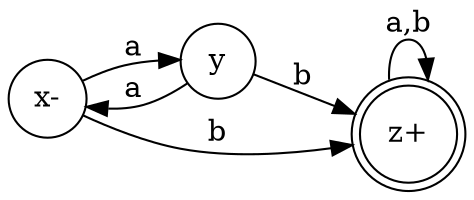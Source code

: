 digraph {
  rankdir=LR;
  
  q0 [label="x-" shape=circle]
  q1 [label="y" shape=circle]
  q2 [label="z+" shape=doublecircle]
  
  q0 -> q1 [label="a"]
  q1 -> q0 [label="a"]
  q0 -> q2 [label="b"]
  q1 -> q2 [label="b"]
  q2 -> q2 [label="a,b"]
}
